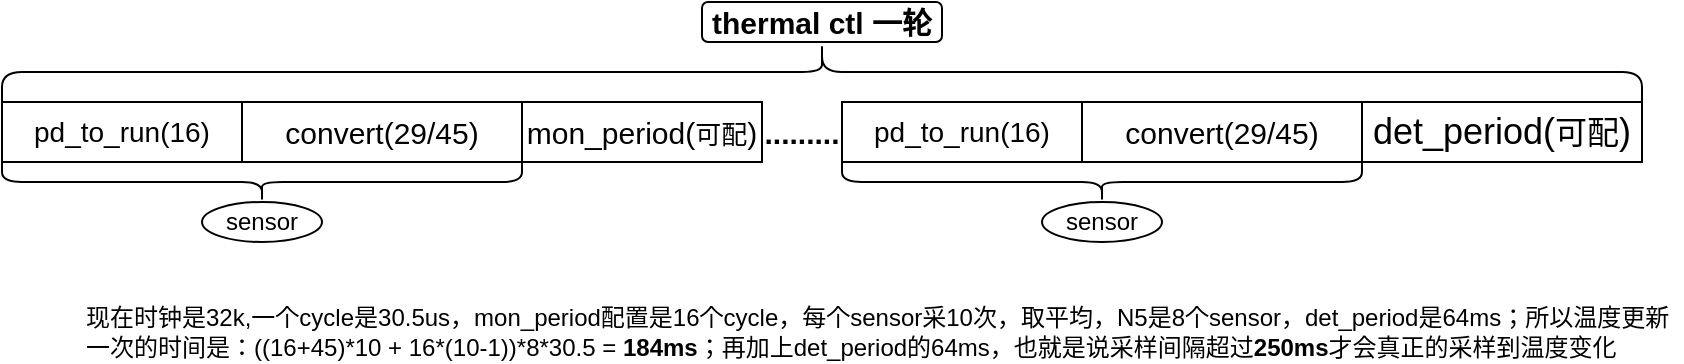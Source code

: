 <mxfile version="24.7.6">
  <diagram name="第 1 页" id="DpvwVF0BHigdL-rOC4HJ">
    <mxGraphModel dx="989" dy="527" grid="1" gridSize="10" guides="1" tooltips="1" connect="1" arrows="1" fold="1" page="1" pageScale="1" pageWidth="827" pageHeight="1169" math="0" shadow="0">
      <root>
        <mxCell id="0" />
        <mxCell id="1" parent="0" />
        <mxCell id="Uxwp7VMzm1LvapmY-Hm1-1" value="det_period(&lt;font style=&quot;font-size: 16px;&quot;&gt;可配&lt;/font&gt;)" style="rounded=0;whiteSpace=wrap;html=1;fontSize=18;" vertex="1" parent="1">
          <mxGeometry x="800" y="340" width="140" height="30" as="geometry" />
        </mxCell>
        <mxCell id="Uxwp7VMzm1LvapmY-Hm1-2" value="pd_to_run(16)" style="rounded=0;whiteSpace=wrap;html=1;fontSize=14;fontStyle=0" vertex="1" parent="1">
          <mxGeometry x="120" y="340" width="120" height="30" as="geometry" />
        </mxCell>
        <mxCell id="Uxwp7VMzm1LvapmY-Hm1-4" value="convert(29/45)" style="rounded=0;whiteSpace=wrap;html=1;fontSize=15;" vertex="1" parent="1">
          <mxGeometry x="240" y="340" width="140" height="30" as="geometry" />
        </mxCell>
        <mxCell id="Uxwp7VMzm1LvapmY-Hm1-5" value="mon_period(&lt;font style=&quot;font-size: 13px;&quot;&gt;可配&lt;/font&gt;)" style="rounded=0;whiteSpace=wrap;html=1;fontSize=15;" vertex="1" parent="1">
          <mxGeometry x="380" y="340" width="120" height="30" as="geometry" />
        </mxCell>
        <mxCell id="Uxwp7VMzm1LvapmY-Hm1-6" value="" style="shape=curlyBracket;whiteSpace=wrap;html=1;rounded=1;labelPosition=left;verticalLabelPosition=middle;align=right;verticalAlign=middle;direction=north;" vertex="1" parent="1">
          <mxGeometry x="120" y="370" width="260" height="20" as="geometry" />
        </mxCell>
        <mxCell id="Uxwp7VMzm1LvapmY-Hm1-7" value="sensor" style="ellipse;whiteSpace=wrap;html=1;" vertex="1" parent="1">
          <mxGeometry x="220" y="390" width="60" height="20" as="geometry" />
        </mxCell>
        <mxCell id="Uxwp7VMzm1LvapmY-Hm1-8" value="pd_to_run(16)" style="rounded=0;whiteSpace=wrap;html=1;fontSize=14;fontStyle=0" vertex="1" parent="1">
          <mxGeometry x="540" y="340" width="120" height="30" as="geometry" />
        </mxCell>
        <mxCell id="Uxwp7VMzm1LvapmY-Hm1-9" value="convert(29/45)" style="rounded=0;whiteSpace=wrap;html=1;fontSize=15;" vertex="1" parent="1">
          <mxGeometry x="660" y="340" width="140" height="30" as="geometry" />
        </mxCell>
        <mxCell id="Uxwp7VMzm1LvapmY-Hm1-10" value="sensor" style="ellipse;whiteSpace=wrap;html=1;" vertex="1" parent="1">
          <mxGeometry x="640" y="390" width="60" height="20" as="geometry" />
        </mxCell>
        <mxCell id="Uxwp7VMzm1LvapmY-Hm1-11" value="........." style="text;html=1;align=center;verticalAlign=middle;whiteSpace=wrap;rounded=0;fontStyle=1;fontSize=15;" vertex="1" parent="1">
          <mxGeometry x="490" y="340" width="60" height="30" as="geometry" />
        </mxCell>
        <mxCell id="Uxwp7VMzm1LvapmY-Hm1-12" value="" style="shape=curlyBracket;whiteSpace=wrap;html=1;rounded=1;labelPosition=left;verticalLabelPosition=middle;align=right;verticalAlign=middle;direction=north;" vertex="1" parent="1">
          <mxGeometry x="540" y="370" width="260" height="20" as="geometry" />
        </mxCell>
        <mxCell id="Uxwp7VMzm1LvapmY-Hm1-13" value="" style="shape=curlyBracket;whiteSpace=wrap;html=1;rounded=1;labelPosition=left;verticalLabelPosition=middle;align=right;verticalAlign=middle;direction=south;" vertex="1" parent="1">
          <mxGeometry x="120" y="310" width="820" height="30" as="geometry" />
        </mxCell>
        <mxCell id="Uxwp7VMzm1LvapmY-Hm1-14" value="thermal ctl&amp;nbsp;一轮" style="rounded=1;whiteSpace=wrap;html=1;fontSize=15;fontStyle=1" vertex="1" parent="1">
          <mxGeometry x="470" y="290" width="120" height="20" as="geometry" />
        </mxCell>
        <mxCell id="Uxwp7VMzm1LvapmY-Hm1-15" value="现在时钟是32k,一个cycle是30.5us，mon_period配置是16个cycle，每个sensor采10次，取平均，N5是8个sensor，det_period是64ms；所以温度更新一次的时间是：((16+45)*10 + 16*(10-1))*8*30.5 = &lt;b&gt;184ms&lt;/b&gt;；再加上det_period的64ms，也就是说采样间隔超过&lt;b&gt;250ms&lt;/b&gt;才会真正的采样到温度变化" style="text;html=1;align=left;verticalAlign=middle;whiteSpace=wrap;rounded=0;" vertex="1" parent="1">
          <mxGeometry x="160" y="440" width="800" height="30" as="geometry" />
        </mxCell>
      </root>
    </mxGraphModel>
  </diagram>
</mxfile>
